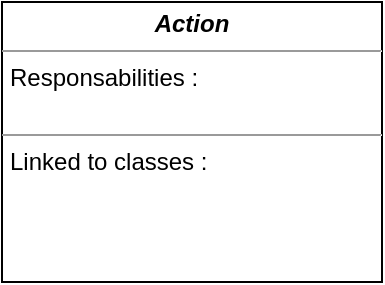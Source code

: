 <mxfile version="14.5.1" type="device"><diagram id="oH_6DrbcbAFF-1WaRhfU" name="Page-1"><mxGraphModel dx="1230" dy="842" grid="1" gridSize="10" guides="1" tooltips="1" connect="1" arrows="1" fold="1" page="1" pageScale="1" pageWidth="827" pageHeight="1169" math="0" shadow="0"><root><mxCell id="0"/><mxCell id="1" parent="0"/><mxCell id="fKmveofMThQvwB8OCEf5-1" value="&lt;p style=&quot;margin: 0px ; margin-top: 4px ; text-align: center&quot;&gt;&lt;i&gt;&lt;b&gt;Action&lt;/b&gt;&lt;/i&gt;&lt;b&gt;&lt;/b&gt;&lt;/p&gt;&lt;hr size=&quot;1&quot;&gt;&lt;p style=&quot;margin: 0px ; margin-left: 4px&quot;&gt;Responsabilities : &lt;br&gt;&lt;br&gt;&lt;/p&gt;&lt;hr size=&quot;1&quot;&gt;&lt;p style=&quot;margin: 0px ; margin-left: 4px&quot;&gt;Linked to classes : &lt;br&gt;&lt;br&gt;&lt;/p&gt;" style="verticalAlign=top;align=left;overflow=fill;fontSize=12;fontFamily=Helvetica;html=1;" vertex="1" parent="1"><mxGeometry x="70" y="130" width="190" height="140" as="geometry"/></mxCell></root></mxGraphModel></diagram></mxfile>